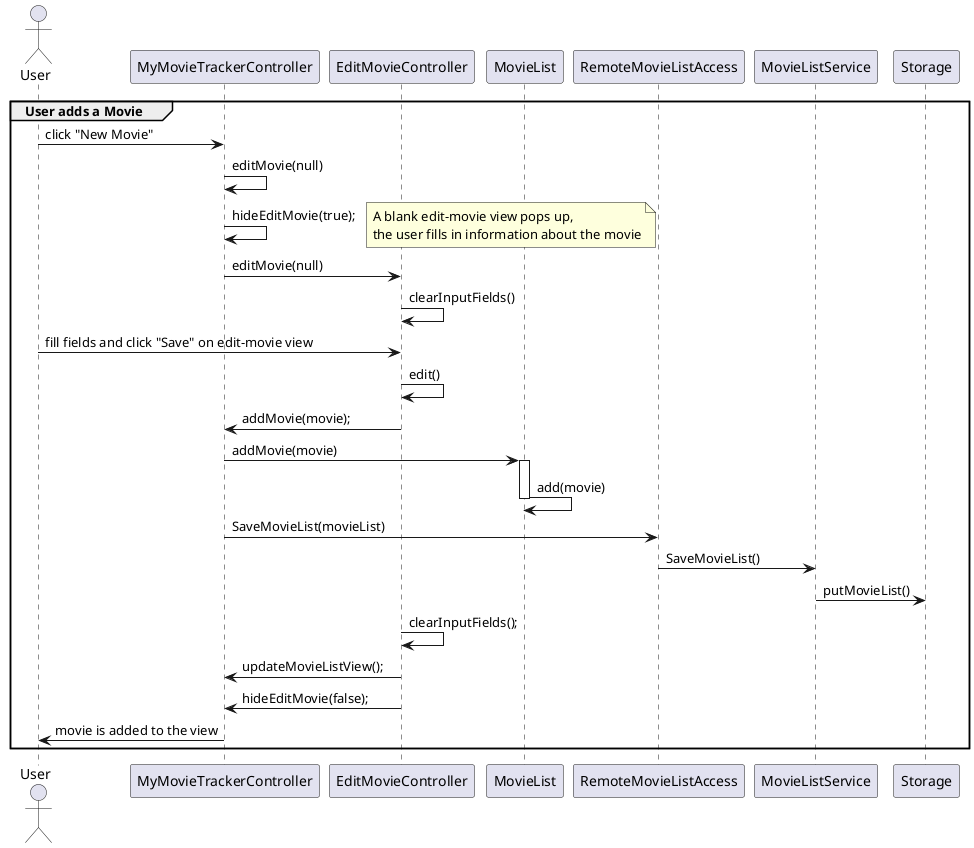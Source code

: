 
@startuml "sequence-diagram"
actor User as user

group User adds a Movie
user -> MyMovieTrackerController : click "New Movie" 

MyMovieTrackerController -> MyMovieTrackerController : editMovie(null)
MyMovieTrackerController -> MyMovieTrackerController: hideEditMovie(true);

note right
  A blank edit-movie view pops up,
  the user fills in information about the movie
end note

MyMovieTrackerController -> EditMovieController: editMovie(null)
EditMovieController-> EditMovieController: clearInputFields()
user-> EditMovieController: fill fields and click "Save" on edit-movie view
EditMovieController-> EditMovieController: edit()
EditMovieController-> MyMovieTrackerController: addMovie(movie);
MyMovieTrackerController -> MovieList: addMovie(movie)


activate MovieList
MovieList -> MovieList: add(movie)
deactivate MovieList

MyMovieTrackerController -> RemoteMovieListAccess: SaveMovieList(movieList)
RemoteMovieListAccess -> MovieListService: SaveMovieList()
MovieListService -> Storage: putMovieList()

EditMovieController-> EditMovieController: clearInputFields();

EditMovieController-> MyMovieTrackerController: updateMovieListView();

EditMovieController -> MyMovieTrackerController: hideEditMovie(false);

MyMovieTrackerController -> user: movie is added to the view






end

@enduml